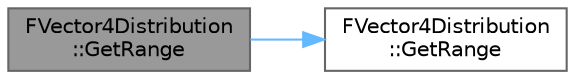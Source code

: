 digraph "FVector4Distribution::GetRange"
{
 // INTERACTIVE_SVG=YES
 // LATEX_PDF_SIZE
  bgcolor="transparent";
  edge [fontname=Helvetica,fontsize=10,labelfontname=Helvetica,labelfontsize=10];
  node [fontname=Helvetica,fontsize=10,shape=box,height=0.2,width=0.4];
  rankdir="LR";
  Node1 [id="Node000001",label="FVector4Distribution\l::GetRange",height=0.2,width=0.4,color="gray40", fillcolor="grey60", style="filled", fontcolor="black",tooltip=" "];
  Node1 -> Node2 [id="edge1_Node000001_Node000002",color="steelblue1",style="solid",tooltip=" "];
  Node2 [id="Node000002",label="FVector4Distribution\l::GetRange",height=0.2,width=0.4,color="grey40", fillcolor="white", style="filled",URL="$de/d4c/classFVector4Distribution.html#ab23c4aad17ca0839f3880540db72365b",tooltip="Computes the range of the distribution."];
}
